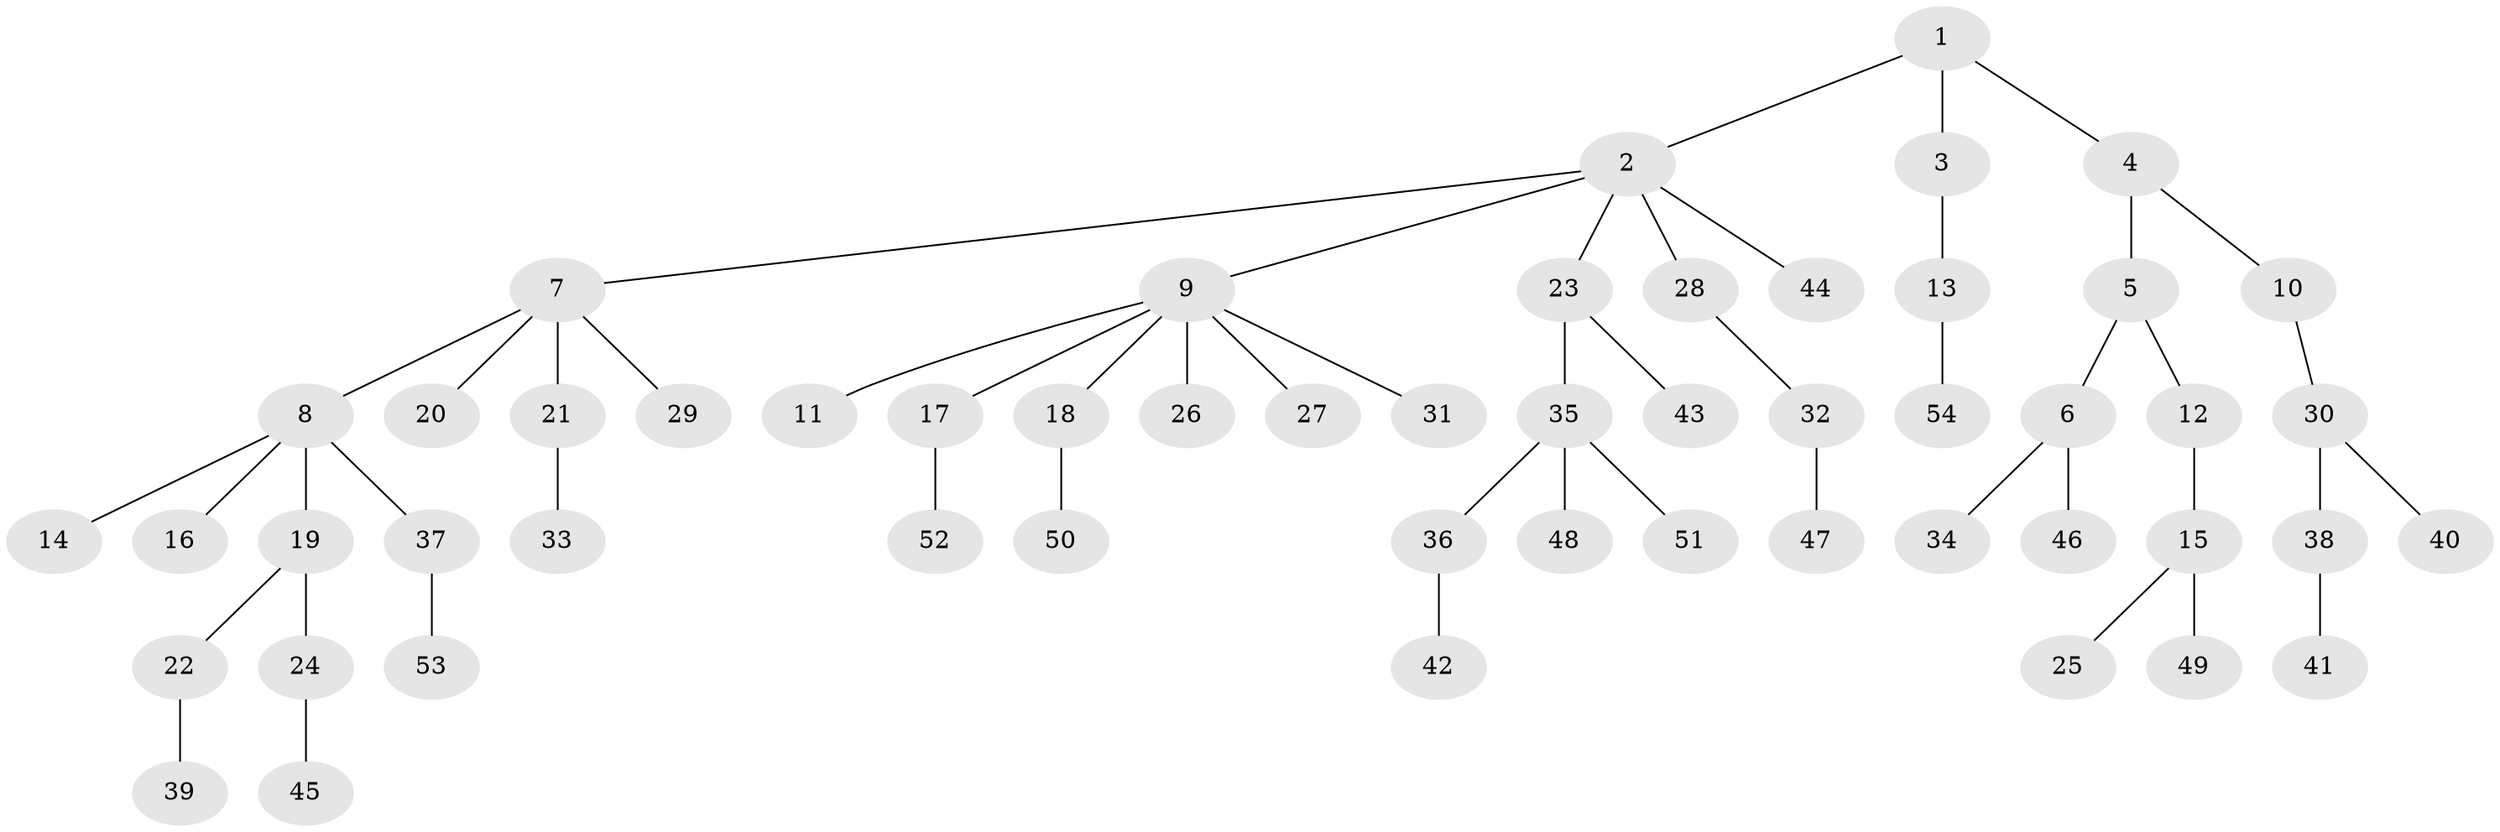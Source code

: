 // Generated by graph-tools (version 1.1) at 2025/37/03/09/25 02:37:09]
// undirected, 54 vertices, 53 edges
graph export_dot {
graph [start="1"]
  node [color=gray90,style=filled];
  1;
  2;
  3;
  4;
  5;
  6;
  7;
  8;
  9;
  10;
  11;
  12;
  13;
  14;
  15;
  16;
  17;
  18;
  19;
  20;
  21;
  22;
  23;
  24;
  25;
  26;
  27;
  28;
  29;
  30;
  31;
  32;
  33;
  34;
  35;
  36;
  37;
  38;
  39;
  40;
  41;
  42;
  43;
  44;
  45;
  46;
  47;
  48;
  49;
  50;
  51;
  52;
  53;
  54;
  1 -- 2;
  1 -- 3;
  1 -- 4;
  2 -- 7;
  2 -- 9;
  2 -- 23;
  2 -- 28;
  2 -- 44;
  3 -- 13;
  4 -- 5;
  4 -- 10;
  5 -- 6;
  5 -- 12;
  6 -- 34;
  6 -- 46;
  7 -- 8;
  7 -- 20;
  7 -- 21;
  7 -- 29;
  8 -- 14;
  8 -- 16;
  8 -- 19;
  8 -- 37;
  9 -- 11;
  9 -- 17;
  9 -- 18;
  9 -- 26;
  9 -- 27;
  9 -- 31;
  10 -- 30;
  12 -- 15;
  13 -- 54;
  15 -- 25;
  15 -- 49;
  17 -- 52;
  18 -- 50;
  19 -- 22;
  19 -- 24;
  21 -- 33;
  22 -- 39;
  23 -- 35;
  23 -- 43;
  24 -- 45;
  28 -- 32;
  30 -- 38;
  30 -- 40;
  32 -- 47;
  35 -- 36;
  35 -- 48;
  35 -- 51;
  36 -- 42;
  37 -- 53;
  38 -- 41;
}
